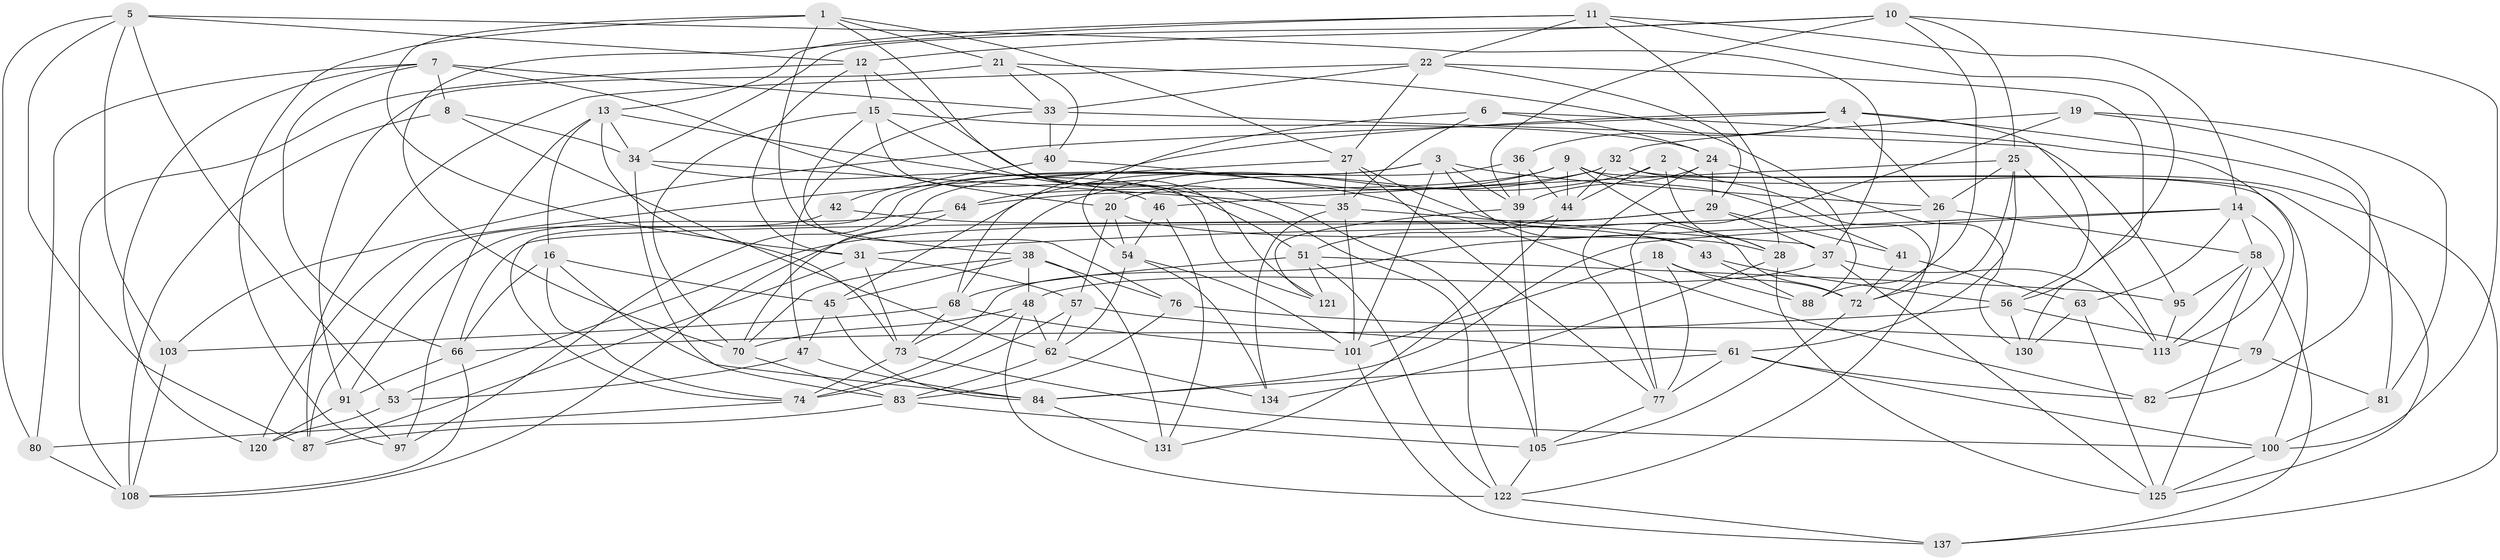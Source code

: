 // original degree distribution, {4: 1.0}
// Generated by graph-tools (version 1.1) at 2025/42/03/06/25 10:42:16]
// undirected, 88 vertices, 230 edges
graph export_dot {
graph [start="1"]
  node [color=gray90,style=filled];
  1 [super="+65"];
  2;
  3 [super="+98"];
  4 [super="+126"];
  5 [super="+92"];
  6;
  7 [super="+85"];
  8;
  9 [super="+136"];
  10 [super="+139"];
  11 [super="+49"];
  12 [super="+17"];
  13 [super="+30"];
  14 [super="+104"];
  15 [super="+23"];
  16 [super="+106"];
  18;
  19;
  20 [super="+127"];
  21 [super="+55"];
  22 [super="+59"];
  24 [super="+93"];
  25 [super="+111"];
  26 [super="+67"];
  27 [super="+71"];
  28 [super="+119"];
  29 [super="+142"];
  31 [super="+116"];
  32 [super="+145"];
  33 [super="+69"];
  34 [super="+141"];
  35 [super="+94"];
  36;
  37 [super="+52"];
  38 [super="+50"];
  39 [super="+135"];
  40;
  41;
  42;
  43;
  44 [super="+107"];
  45 [super="+138"];
  46;
  47;
  48 [super="+117"];
  51 [super="+75"];
  53;
  54 [super="+86"];
  56 [super="+89"];
  57 [super="+60"];
  58 [super="+96"];
  61 [super="+90"];
  62 [super="+124"];
  63;
  64;
  66 [super="+110"];
  68 [super="+132"];
  70 [super="+115"];
  72 [super="+140"];
  73 [super="+128"];
  74 [super="+78"];
  76;
  77 [super="+102"];
  79;
  80;
  81;
  82;
  83 [super="+109"];
  84 [super="+99"];
  87 [super="+114"];
  88;
  91 [super="+112"];
  95;
  97;
  100 [super="+123"];
  101 [super="+118"];
  103;
  105 [super="+144"];
  108 [super="+146"];
  113 [super="+129"];
  120;
  121;
  122 [super="+133"];
  125 [super="+143"];
  130;
  131;
  134;
  137;
  1 -- 27;
  1 -- 31;
  1 -- 38;
  1 -- 21;
  1 -- 121;
  1 -- 97;
  2 -- 44;
  2 -- 20;
  2 -- 122;
  2 -- 28;
  3 -- 43;
  3 -- 26;
  3 -- 101;
  3 -- 97;
  3 -- 74;
  3 -- 39;
  4 -- 36;
  4 -- 103;
  4 -- 81;
  4 -- 26;
  4 -- 68;
  4 -- 56;
  5 -- 12;
  5 -- 80;
  5 -- 103;
  5 -- 37;
  5 -- 53;
  5 -- 87;
  6 -- 54;
  6 -- 35;
  6 -- 79;
  6 -- 24;
  7 -- 80;
  7 -- 120;
  7 -- 33;
  7 -- 8;
  7 -- 66;
  7 -- 20;
  8 -- 108;
  8 -- 34;
  8 -- 62;
  9 -- 41;
  9 -- 64;
  9 -- 100;
  9 -- 45;
  9 -- 44;
  9 -- 28;
  10 -- 34;
  10 -- 39;
  10 -- 88;
  10 -- 100;
  10 -- 25;
  10 -- 12;
  11 -- 70;
  11 -- 56;
  11 -- 13;
  11 -- 28;
  11 -- 14;
  11 -- 22;
  12 -- 108;
  12 -- 31;
  12 -- 105;
  12 -- 15;
  13 -- 34;
  13 -- 73;
  13 -- 51;
  13 -- 97;
  13 -- 16;
  14 -- 84;
  14 -- 113;
  14 -- 73;
  14 -- 58;
  14 -- 63;
  15 -- 121;
  15 -- 70;
  15 -- 76;
  15 -- 122;
  15 -- 24;
  16 -- 74;
  16 -- 84;
  16 -- 45 [weight=2];
  16 -- 66;
  18 -- 72;
  18 -- 101;
  18 -- 88;
  18 -- 77;
  19 -- 32;
  19 -- 77;
  19 -- 81;
  19 -- 82;
  20 -- 57 [weight=2];
  20 -- 54;
  20 -- 28;
  21 -- 91 [weight=2];
  21 -- 88;
  21 -- 40;
  21 -- 33;
  22 -- 87;
  22 -- 33;
  22 -- 27;
  22 -- 130;
  22 -- 29;
  24 -- 29;
  24 -- 77;
  24 -- 130;
  24 -- 39;
  25 -- 46;
  25 -- 113;
  25 -- 72;
  25 -- 26;
  25 -- 61;
  26 -- 31;
  26 -- 72;
  26 -- 58;
  27 -- 120;
  27 -- 77;
  27 -- 72;
  27 -- 35;
  28 -- 134;
  28 -- 125;
  29 -- 37;
  29 -- 41;
  29 -- 53;
  29 -- 66;
  31 -- 73;
  31 -- 87;
  31 -- 57;
  32 -- 137;
  32 -- 44;
  32 -- 64;
  32 -- 125;
  32 -- 68;
  33 -- 95;
  33 -- 47;
  33 -- 40;
  34 -- 35;
  34 -- 83;
  34 -- 46;
  35 -- 101;
  35 -- 134;
  35 -- 37;
  36 -- 70;
  36 -- 44;
  36 -- 39;
  37 -- 48;
  37 -- 113;
  37 -- 125;
  38 -- 48;
  38 -- 45;
  38 -- 70;
  38 -- 131;
  38 -- 76;
  39 -- 121;
  39 -- 105;
  40 -- 82;
  40 -- 42;
  41 -- 63;
  41 -- 72;
  42 -- 43;
  42 -- 87 [weight=2];
  43 -- 56;
  43 -- 88;
  44 -- 131;
  44 -- 51;
  45 -- 47;
  45 -- 84;
  46 -- 54;
  46 -- 131;
  47 -- 53;
  47 -- 84;
  48 -- 70;
  48 -- 74;
  48 -- 62;
  48 -- 122;
  51 -- 68;
  51 -- 122;
  51 -- 121;
  51 -- 95;
  53 -- 120;
  54 -- 101;
  54 -- 62;
  54 -- 134;
  56 -- 79;
  56 -- 66;
  56 -- 130;
  57 -- 61;
  57 -- 74;
  57 -- 62;
  58 -- 113;
  58 -- 137;
  58 -- 95;
  58 -- 125;
  61 -- 77;
  61 -- 82;
  61 -- 100;
  61 -- 84;
  62 -- 134;
  62 -- 83;
  63 -- 130;
  63 -- 125;
  64 -- 91;
  64 -- 108;
  66 -- 91;
  66 -- 108;
  68 -- 73;
  68 -- 101;
  68 -- 103;
  70 -- 83;
  72 -- 105;
  73 -- 100;
  73 -- 74;
  74 -- 80;
  76 -- 113;
  76 -- 83;
  77 -- 105;
  79 -- 81;
  79 -- 82;
  80 -- 108;
  81 -- 100;
  83 -- 87;
  83 -- 105;
  84 -- 131;
  91 -- 120;
  91 -- 97;
  95 -- 113;
  100 -- 125;
  101 -- 137;
  103 -- 108;
  105 -- 122;
  122 -- 137;
}
